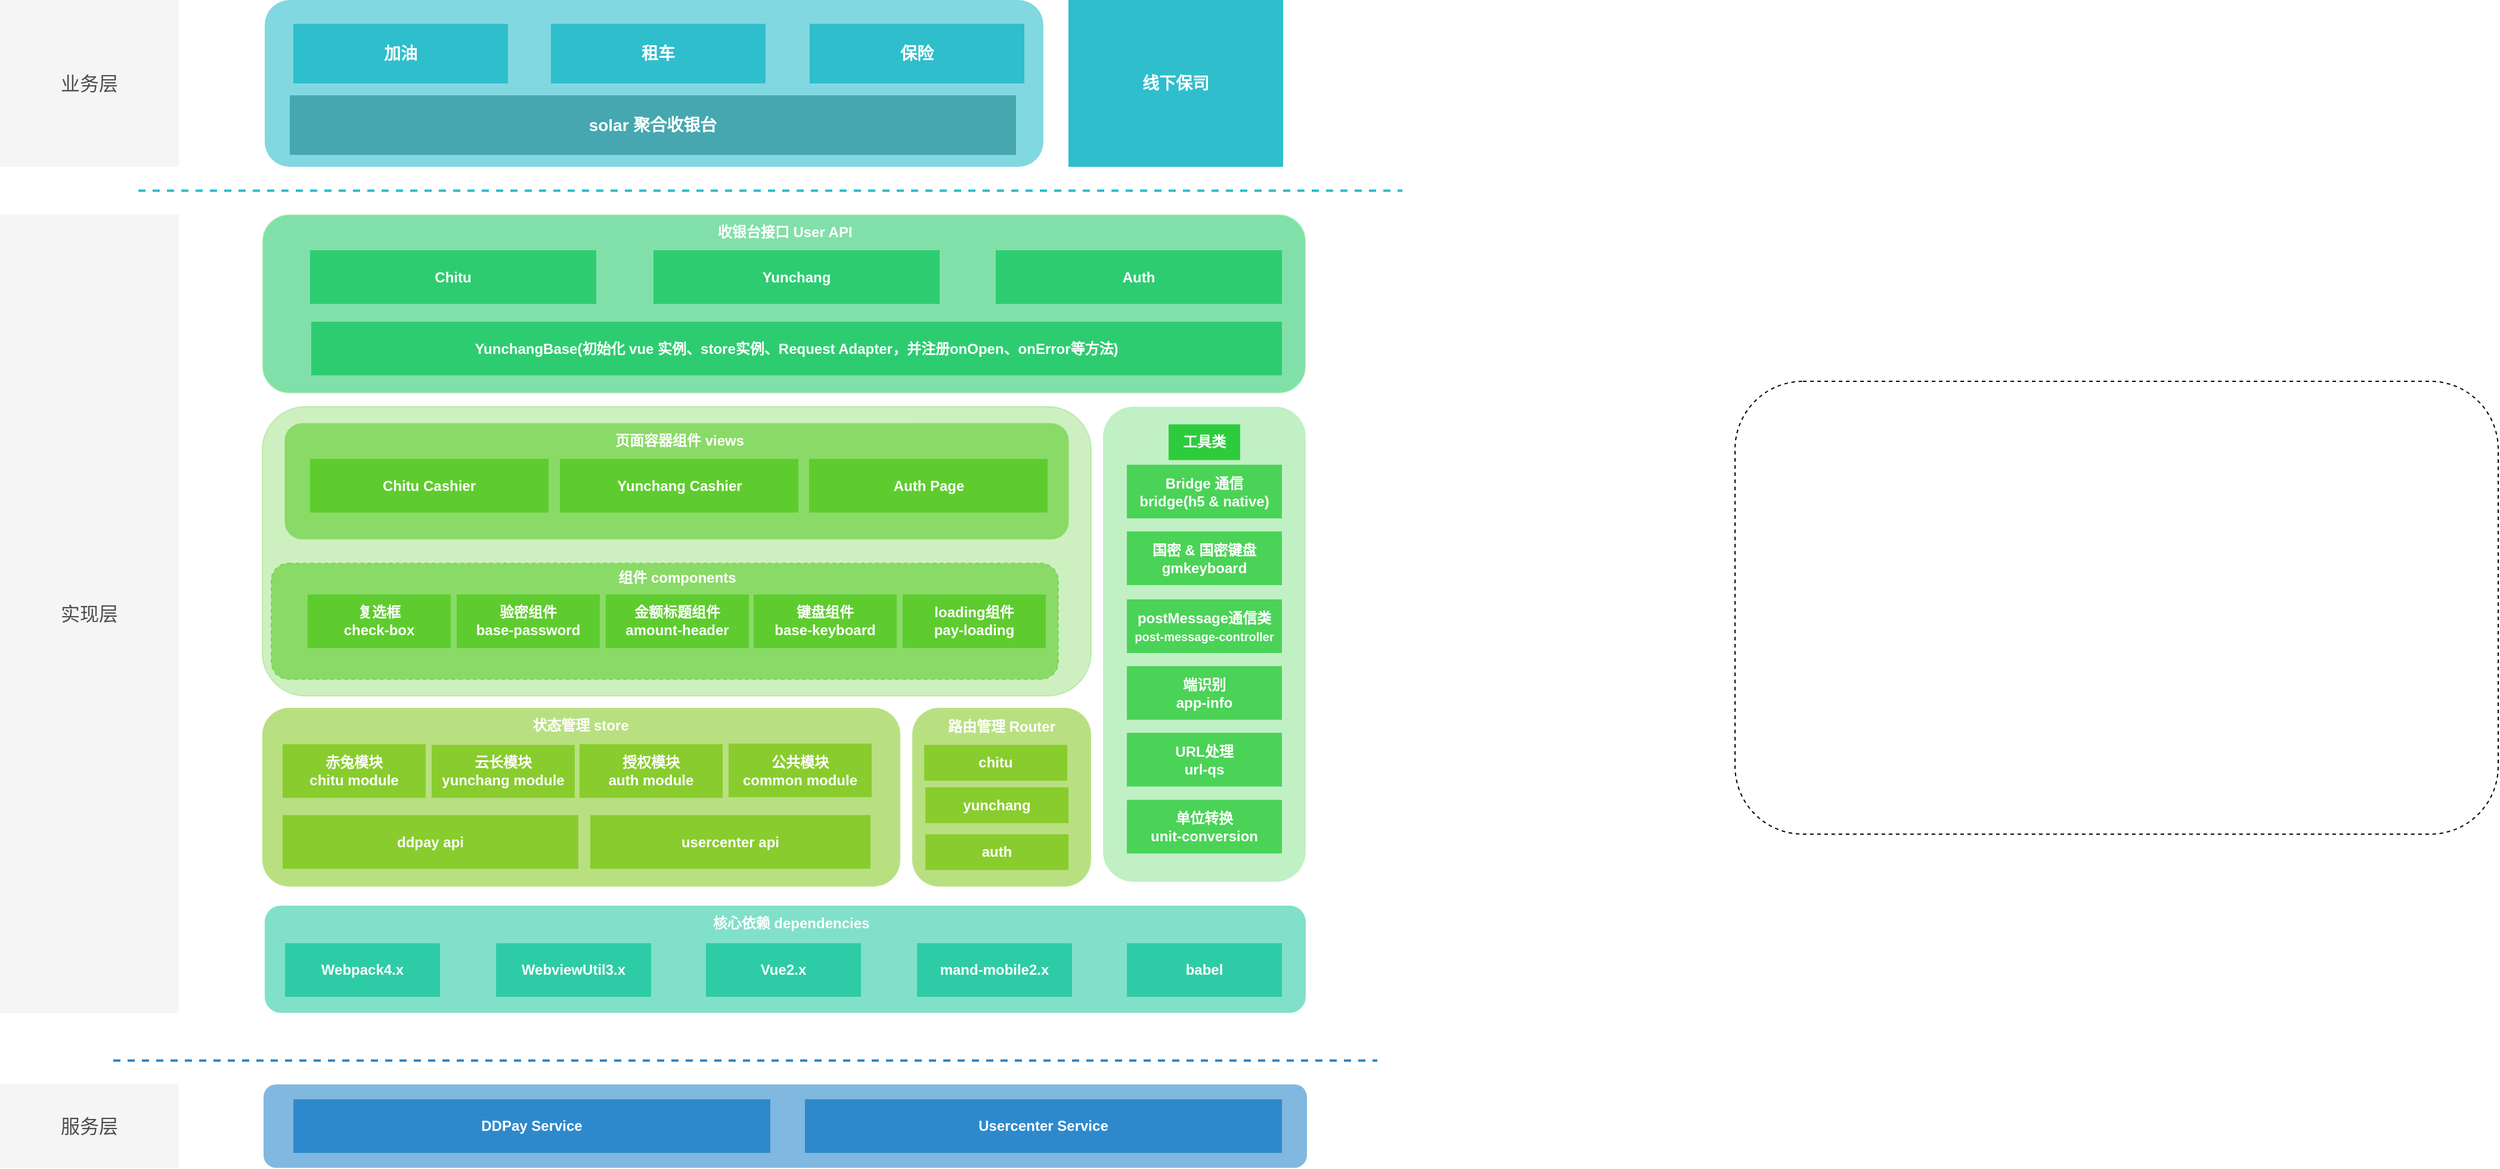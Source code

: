 <mxfile version="22.1.7" type="github">
  <diagram name="第 1 页" id="GGUch8PBxxLQfr5ORZUA">
    <mxGraphModel dx="1434" dy="786" grid="1" gridSize="10" guides="1" tooltips="1" connect="1" arrows="1" fold="1" page="1" pageScale="1" pageWidth="827" pageHeight="1169" math="0" shadow="0">
      <root>
        <mxCell id="0" />
        <mxCell id="1" parent="0" />
        <mxCell id="tyBWiqdXj7CT22cmNioW-110" value="" style="rounded=1;whiteSpace=wrap;html=1;fillColor=#2ebecc;dashed=1;labelBackgroundColor=none;strokeColor=none;opacity=60;" vertex="1" parent="1">
          <mxGeometry x="287" y="100" width="653" height="140" as="geometry" />
        </mxCell>
        <mxCell id="tyBWiqdXj7CT22cmNioW-52" value="" style="rounded=1;whiteSpace=wrap;html=1;fillColor=#2ecc3c;dashed=1;labelBackgroundColor=none;strokeColor=none;opacity=30;" vertex="1" parent="1">
          <mxGeometry x="990" y="441.25" width="170" height="398.75" as="geometry" />
        </mxCell>
        <mxCell id="tyBWiqdXj7CT22cmNioW-53" value="工具类" style="text;html=1;strokeColor=none;fillColor=#2ecc3c;align=center;verticalAlign=middle;whiteSpace=wrap;rounded=0;labelBackgroundColor=none;fontColor=#FFFFFF;fontStyle=1" vertex="1" parent="1">
          <mxGeometry x="1045" y="456.13" width="60" height="30" as="geometry" />
        </mxCell>
        <mxCell id="tyBWiqdXj7CT22cmNioW-64" value="国密 &amp;amp; 国密键盘&lt;br&gt;gmkeyboard" style="rounded=0;whiteSpace=wrap;html=1;labelBackgroundColor=none;fontColor=#FFFFFF;fontStyle=1;fillColor=#2ecc3c;strokeColor=none;opacity=80;" vertex="1" parent="1">
          <mxGeometry x="1010" y="546" width="130" height="45" as="geometry" />
        </mxCell>
        <mxCell id="tyBWiqdXj7CT22cmNioW-65" value="postMessage通信类&lt;br&gt;&lt;font style=&quot;font-size: 10px;&quot;&gt;post-message-controller&lt;/font&gt;" style="rounded=0;whiteSpace=wrap;html=1;labelBackgroundColor=none;fontColor=#FFFFFF;fontStyle=1;fillColor=#2ecc3c;strokeColor=none;opacity=80;" vertex="1" parent="1">
          <mxGeometry x="1010" y="603" width="130" height="45" as="geometry" />
        </mxCell>
        <mxCell id="tyBWiqdXj7CT22cmNioW-66" value="端识别&lt;br&gt;app-info" style="rounded=0;whiteSpace=wrap;html=1;labelBackgroundColor=none;fontColor=#FFFFFF;fontStyle=1;fillColor=#2ecc3c;strokeColor=none;opacity=80;" vertex="1" parent="1">
          <mxGeometry x="1010" y="659" width="130" height="45" as="geometry" />
        </mxCell>
        <mxCell id="tyBWiqdXj7CT22cmNioW-67" value="单位转换&lt;br&gt;unit-conversion" style="rounded=0;whiteSpace=wrap;html=1;labelBackgroundColor=none;fontColor=#FFFFFF;fontStyle=1;fillColor=#2ecc3c;strokeColor=none;opacity=80;" vertex="1" parent="1">
          <mxGeometry x="1010" y="771.25" width="130" height="45" as="geometry" />
        </mxCell>
        <mxCell id="tyBWiqdXj7CT22cmNioW-87" value="URL处理&lt;br&gt;url-qs" style="rounded=0;whiteSpace=wrap;html=1;labelBackgroundColor=none;fontColor=#FFFFFF;fontStyle=1;fillColor=#2ecc3c;strokeColor=none;opacity=80;" vertex="1" parent="1">
          <mxGeometry x="1010" y="715" width="130" height="45" as="geometry" />
        </mxCell>
        <mxCell id="tyBWiqdXj7CT22cmNioW-104" value="" style="rounded=1;whiteSpace=wrap;html=1;fillColor=#5ECC2E;labelBackgroundColor=none;strokeColor=#5ecc2e;opacity=30;fontColor=#FFFFFF;fontStyle=1" vertex="1" parent="1">
          <mxGeometry x="285" y="441.25" width="695" height="242.75" as="geometry" />
        </mxCell>
        <mxCell id="tyBWiqdXj7CT22cmNioW-49" value="" style="rounded=1;whiteSpace=wrap;html=1;fillColor=#5ECC2E;dashed=1;labelBackgroundColor=none;strokeColor=none;opacity=60;fontColor=#FFFFFF;fontStyle=1" vertex="1" parent="1">
          <mxGeometry x="303.75" y="455.12" width="657.5" height="97.5" as="geometry" />
        </mxCell>
        <mxCell id="tyBWiqdXj7CT22cmNioW-39" value="" style="rounded=1;whiteSpace=wrap;html=1;fillColor=#2ECC71;labelBackgroundColor=none;strokeColor=#E6FFCC;opacity=60;fontColor=#FFFFFF;fontStyle=1" vertex="1" parent="1">
          <mxGeometry x="285" y="280" width="875" height="150" as="geometry" />
        </mxCell>
        <mxCell id="tyBWiqdXj7CT22cmNioW-1" value="Chitu Cashier" style="rounded=0;whiteSpace=wrap;html=1;flipH=1;labelBackgroundColor=none;fillColor=#5ecc2e;fontColor=#FFFFFF;fontStyle=1;strokeColor=none;" vertex="1" parent="1">
          <mxGeometry x="325" y="485.12" width="200" height="45" as="geometry" />
        </mxCell>
        <mxCell id="tyBWiqdXj7CT22cmNioW-5" value="Yunchang Cashier" style="rounded=0;whiteSpace=wrap;html=1;flipH=1;labelBackgroundColor=none;fillColor=#5ecc2e;fontColor=#FFFFFF;fontStyle=1;strokeColor=none;" vertex="1" parent="1">
          <mxGeometry x="534.5" y="485.12" width="200" height="45" as="geometry" />
        </mxCell>
        <mxCell id="tyBWiqdXj7CT22cmNioW-6" value="Auth Page" style="rounded=0;whiteSpace=wrap;html=1;flipH=1;labelBackgroundColor=none;fillColor=#5ecc2e;fontColor=#FFFFFF;fontStyle=1;strokeColor=none;" vertex="1" parent="1">
          <mxGeometry x="743.5" y="485.12" width="200" height="45" as="geometry" />
        </mxCell>
        <mxCell id="tyBWiqdXj7CT22cmNioW-7" value="加油" style="rounded=0;whiteSpace=wrap;html=1;labelBackgroundColor=none;fillColor=#2ebecc;strokeColor=none;fontSize=14;fontStyle=1;fontColor=#FFFFFF;" vertex="1" parent="1">
          <mxGeometry x="311" y="120" width="180" height="50" as="geometry" />
        </mxCell>
        <mxCell id="tyBWiqdXj7CT22cmNioW-8" value="租车" style="rounded=0;whiteSpace=wrap;html=1;labelBackgroundColor=none;fillColor=#2ebecc;strokeColor=none;fontSize=14;fontStyle=1;fontColor=#FFFFFF;" vertex="1" parent="1">
          <mxGeometry x="527" y="120" width="180" height="50" as="geometry" />
        </mxCell>
        <mxCell id="tyBWiqdXj7CT22cmNioW-9" value="保险" style="rounded=0;whiteSpace=wrap;html=1;labelBackgroundColor=none;fillColor=#2ebecc;strokeColor=none;fontSize=14;fontStyle=1;fontColor=#FFFFFF;" vertex="1" parent="1">
          <mxGeometry x="744" y="120" width="180" height="50" as="geometry" />
        </mxCell>
        <mxCell id="tyBWiqdXj7CT22cmNioW-10" value="线下保司" style="rounded=0;whiteSpace=wrap;html=1;labelBackgroundColor=none;fillColor=#2ebecc;strokeColor=none;fontSize=14;fontStyle=1;fontColor=#FFFFFF;" vertex="1" parent="1">
          <mxGeometry x="961" y="100" width="180" height="140" as="geometry" />
        </mxCell>
        <mxCell id="tyBWiqdXj7CT22cmNioW-28" value="Chitu" style="rounded=0;whiteSpace=wrap;html=1;labelBackgroundColor=none;fillColor=#2ecc71;strokeColor=none;fontColor=#FFFFFF;fontStyle=1" vertex="1" parent="1">
          <mxGeometry x="325" y="310" width="240" height="45" as="geometry" />
        </mxCell>
        <mxCell id="tyBWiqdXj7CT22cmNioW-14" value="YunchangBase(初始化 vue 实例、store实例、Request Adapter，并注册onOpen、onError等方法)" style="rounded=0;whiteSpace=wrap;html=1;labelBackgroundColor=none;fillColor=#2ecc71;strokeColor=none;fontColor=#FFFFFF;fontStyle=1" vertex="1" parent="1">
          <mxGeometry x="326" y="370" width="814" height="45" as="geometry" />
        </mxCell>
        <mxCell id="tyBWiqdXj7CT22cmNioW-2" value="" style="rounded=1;whiteSpace=wrap;html=1;fillColor=none;dashed=1;labelBackgroundColor=none;" vertex="1" parent="1">
          <mxGeometry x="1520" y="420" width="640" height="380" as="geometry" />
        </mxCell>
        <mxCell id="tyBWiqdXj7CT22cmNioW-40" value="" style="rounded=1;whiteSpace=wrap;html=1;fillColor=#5ECC2E;dashed=1;labelBackgroundColor=none;strokeColor=#5ecc2e;opacity=60;fontColor=#FFFFFF;fontStyle=1" vertex="1" parent="1">
          <mxGeometry x="292.5" y="572.62" width="660" height="97.5" as="geometry" />
        </mxCell>
        <mxCell id="tyBWiqdXj7CT22cmNioW-41" value="复选框&lt;br&gt;check-box" style="rounded=0;whiteSpace=wrap;html=1;labelBackgroundColor=none;fillColor=#5ecc2e;fontColor=#FFFFFF;fontStyle=1;strokeColor=none;" vertex="1" parent="1">
          <mxGeometry x="323" y="598.87" width="120" height="45" as="geometry" />
        </mxCell>
        <mxCell id="tyBWiqdXj7CT22cmNioW-43" value="验密组件&lt;br&gt;base-password" style="rounded=0;whiteSpace=wrap;html=1;labelBackgroundColor=none;fillColor=#5ecc2e;fontColor=#FFFFFF;fontStyle=1;strokeColor=none;" vertex="1" parent="1">
          <mxGeometry x="448" y="598.87" width="120" height="45" as="geometry" />
        </mxCell>
        <mxCell id="tyBWiqdXj7CT22cmNioW-44" value="金额标题组件&lt;br&gt;amount-header" style="rounded=0;whiteSpace=wrap;html=1;labelBackgroundColor=none;fillColor=#5ecc2e;fontColor=#FFFFFF;fontStyle=1;strokeColor=none;" vertex="1" parent="1">
          <mxGeometry x="573" y="598.87" width="120" height="45" as="geometry" />
        </mxCell>
        <mxCell id="tyBWiqdXj7CT22cmNioW-46" value="键盘组件&lt;br&gt;base-keyboard" style="rounded=0;whiteSpace=wrap;html=1;labelBackgroundColor=none;fillColor=#5ecc2e;fontColor=#FFFFFF;fontStyle=1;strokeColor=none;" vertex="1" parent="1">
          <mxGeometry x="697" y="598.87" width="120" height="45" as="geometry" />
        </mxCell>
        <mxCell id="tyBWiqdXj7CT22cmNioW-47" value="组件 components" style="text;html=1;strokeColor=none;fillColor=none;align=center;verticalAlign=middle;whiteSpace=wrap;rounded=0;labelBackgroundColor=none;fontColor=#FFFFFF;fontStyle=1" vertex="1" parent="1">
          <mxGeometry x="573.75" y="570.12" width="117.5" height="30" as="geometry" />
        </mxCell>
        <mxCell id="tyBWiqdXj7CT22cmNioW-50" value="页面容器组件 views" style="text;html=1;strokeColor=none;fillColor=none;align=center;verticalAlign=middle;whiteSpace=wrap;rounded=0;labelBackgroundColor=none;fontColor=#FFFFFF;fontStyle=1" vertex="1" parent="1">
          <mxGeometry x="569.5" y="455.12" width="130" height="30" as="geometry" />
        </mxCell>
        <mxCell id="tyBWiqdXj7CT22cmNioW-54" value="" style="rounded=1;whiteSpace=wrap;html=1;fillColor=#89CC2e;dashed=1;labelBackgroundColor=none;strokeColor=none;opacity=60;fontColor=#FFFFFF;fontStyle=1" vertex="1" parent="1">
          <mxGeometry x="285" y="694" width="535" height="150" as="geometry" />
        </mxCell>
        <mxCell id="tyBWiqdXj7CT22cmNioW-55" value="状态管理 store" style="text;html=1;strokeColor=none;fillColor=none;align=center;verticalAlign=middle;whiteSpace=wrap;rounded=0;labelBackgroundColor=none;fontColor=#FFFFFF;fontStyle=1" vertex="1" parent="1">
          <mxGeometry x="287" y="694" width="530" height="30" as="geometry" />
        </mxCell>
        <mxCell id="tyBWiqdXj7CT22cmNioW-56" value="ddpay&amp;nbsp;api" style="rounded=0;whiteSpace=wrap;html=1;flipH=0;labelBackgroundColor=none;strokeColor=none;fillColor=#89CC2e;fontColor=#FFFFFF;fontStyle=1" vertex="1" parent="1">
          <mxGeometry x="302" y="784" width="248" height="45" as="geometry" />
        </mxCell>
        <mxCell id="tyBWiqdXj7CT22cmNioW-58" value="赤兔模块&lt;br&gt;chitu module" style="rounded=0;whiteSpace=wrap;html=1;flipH=0;labelBackgroundColor=none;strokeColor=none;fillColor=#89CC2e;fontColor=#FFFFFF;fontStyle=1" vertex="1" parent="1">
          <mxGeometry x="302" y="724.56" width="120" height="45" as="geometry" />
        </mxCell>
        <mxCell id="tyBWiqdXj7CT22cmNioW-60" value="云长模块&lt;br&gt;yunchang module" style="rounded=0;whiteSpace=wrap;html=1;flipH=0;labelBackgroundColor=none;strokeColor=none;fillColor=#89CC2e;fontColor=#FFFFFF;fontStyle=1" vertex="1" parent="1">
          <mxGeometry x="427" y="725.12" width="120" height="44.44" as="geometry" />
        </mxCell>
        <mxCell id="tyBWiqdXj7CT22cmNioW-61" value="授权模块&lt;br&gt;auth module" style="rounded=0;whiteSpace=wrap;html=1;flipH=0;labelBackgroundColor=none;strokeColor=none;fillColor=#89CC2e;fontColor=#FFFFFF;fontStyle=1" vertex="1" parent="1">
          <mxGeometry x="551" y="724.56" width="120" height="45" as="geometry" />
        </mxCell>
        <mxCell id="tyBWiqdXj7CT22cmNioW-62" value="公共模块&lt;br&gt;common module" style="rounded=0;whiteSpace=wrap;html=1;flipH=0;labelBackgroundColor=none;strokeColor=none;fillColor=#89CC2e;fontColor=#FFFFFF;fontStyle=1" vertex="1" parent="1">
          <mxGeometry x="676" y="724" width="120" height="45" as="geometry" />
        </mxCell>
        <mxCell id="tyBWiqdXj7CT22cmNioW-68" value="" style="rounded=1;whiteSpace=wrap;html=1;fillColor=#2e89cc;dashed=1;labelBackgroundColor=none;strokeColor=none;opacity=60;" vertex="1" parent="1">
          <mxGeometry x="286" y="1010" width="875" height="70" as="geometry" />
        </mxCell>
        <mxCell id="tyBWiqdXj7CT22cmNioW-36" value="DDPay Service" style="rounded=0;whiteSpace=wrap;html=1;labelBackgroundColor=none;fillColor=#2e89cc;strokeColor=none;fontStyle=1;fontColor=#FFFFFF;" vertex="1" parent="1">
          <mxGeometry x="311" y="1022.5" width="400" height="45" as="geometry" />
        </mxCell>
        <mxCell id="tyBWiqdXj7CT22cmNioW-37" value="Usercenter Service" style="rounded=0;whiteSpace=wrap;html=1;labelBackgroundColor=none;fillColor=#2e89cc;strokeColor=none;fontStyle=1;fontColor=#FFFFFF;" vertex="1" parent="1">
          <mxGeometry x="740" y="1022.5" width="400" height="45" as="geometry" />
        </mxCell>
        <mxCell id="tyBWiqdXj7CT22cmNioW-71" value="usercenter api" style="rounded=0;whiteSpace=wrap;html=1;flipH=0;labelBackgroundColor=none;strokeColor=none;fillColor=#89CC2e;fontColor=#FFFFFF;fontStyle=1" vertex="1" parent="1">
          <mxGeometry x="560" y="784" width="235" height="45" as="geometry" />
        </mxCell>
        <mxCell id="tyBWiqdXj7CT22cmNioW-75" value="" style="rounded=1;whiteSpace=wrap;html=1;fillColor=#2ecca6;dashed=1;labelBackgroundColor=none;strokeColor=none;opacity=60;fontStyle=1;fontColor=#FFFFFF;" vertex="1" parent="1">
          <mxGeometry x="287" y="860" width="873" height="90" as="geometry" />
        </mxCell>
        <mxCell id="tyBWiqdXj7CT22cmNioW-77" value="Webpack4.x" style="rounded=0;whiteSpace=wrap;html=1;flipH=0;labelBackgroundColor=none;strokeColor=none;fillColor=#2ecca6;fontStyle=1;fontColor=#FFFFFF;" vertex="1" parent="1">
          <mxGeometry x="304" y="891.5" width="130" height="45" as="geometry" />
        </mxCell>
        <mxCell id="tyBWiqdXj7CT22cmNioW-78" value="WebviewUtil3.x" style="rounded=0;whiteSpace=wrap;html=1;flipH=0;labelBackgroundColor=none;strokeColor=none;fillColor=#2ecca6;fontStyle=1;fontColor=#FFFFFF;" vertex="1" parent="1">
          <mxGeometry x="481" y="891.5" width="130" height="45" as="geometry" />
        </mxCell>
        <mxCell id="tyBWiqdXj7CT22cmNioW-79" value="Vue2.x" style="rounded=0;whiteSpace=wrap;html=1;flipH=0;labelBackgroundColor=none;strokeColor=none;fillColor=#2ecca6;fontStyle=1;fontColor=#FFFFFF;" vertex="1" parent="1">
          <mxGeometry x="657" y="891.5" width="130" height="45" as="geometry" />
        </mxCell>
        <mxCell id="tyBWiqdXj7CT22cmNioW-80" value="mand-mobile2.x" style="rounded=0;whiteSpace=wrap;html=1;flipH=0;labelBackgroundColor=none;strokeColor=none;fillColor=#2ecca6;fontStyle=1;fontColor=#FFFFFF;" vertex="1" parent="1">
          <mxGeometry x="834" y="891.5" width="130" height="45" as="geometry" />
        </mxCell>
        <mxCell id="tyBWiqdXj7CT22cmNioW-81" value="babel" style="rounded=0;whiteSpace=wrap;html=1;flipH=0;labelBackgroundColor=none;strokeColor=none;fillColor=#2ecca6;fontStyle=1;fontColor=#FFFFFF;" vertex="1" parent="1">
          <mxGeometry x="1010" y="891.5" width="130" height="45" as="geometry" />
        </mxCell>
        <mxCell id="tyBWiqdXj7CT22cmNioW-82" value="" style="endArrow=none;dashed=1;html=1;rounded=0;labelBackgroundColor=none;fontColor=default;strokeColor=#2E89CC;strokeWidth=2;" edge="1" parent="1">
          <mxGeometry width="50" height="50" relative="1" as="geometry">
            <mxPoint x="160" y="990" as="sourcePoint" />
            <mxPoint x="1220" y="990" as="targetPoint" />
          </mxGeometry>
        </mxCell>
        <mxCell id="tyBWiqdXj7CT22cmNioW-85" value="loading组件&lt;br&gt;pay-loading" style="rounded=0;whiteSpace=wrap;html=1;labelBackgroundColor=none;fillColor=#5ecc2e;fontColor=#FFFFFF;fontStyle=1;strokeColor=none;" vertex="1" parent="1">
          <mxGeometry x="822" y="598.87" width="120" height="45" as="geometry" />
        </mxCell>
        <mxCell id="tyBWiqdXj7CT22cmNioW-86" value="&lt;span style=&quot;font-size: 18px;&quot;&gt;视图交互层&lt;/span&gt;" style="text;html=1;strokeColor=none;fillColor=none;align=center;verticalAlign=middle;whiteSpace=wrap;rounded=0;labelBackgroundColor=none;fontColor=#FFFFFF;fontStyle=1" vertex="1" parent="1">
          <mxGeometry x="170" y="561.75" width="100" height="30" as="geometry" />
        </mxCell>
        <mxCell id="tyBWiqdXj7CT22cmNioW-89" value="" style="rounded=1;whiteSpace=wrap;html=1;fillColor=#89CC2e;dashed=1;labelBackgroundColor=none;strokeColor=none;opacity=60;fontColor=#FFFFFF;fontStyle=1" vertex="1" parent="1">
          <mxGeometry x="830" y="694" width="150" height="150" as="geometry" />
        </mxCell>
        <mxCell id="tyBWiqdXj7CT22cmNioW-90" value="路由管理 Router" style="text;html=1;strokeColor=none;fillColor=none;align=center;verticalAlign=middle;whiteSpace=wrap;rounded=0;labelBackgroundColor=none;fontColor=#FFFFFF;fontStyle=1" vertex="1" parent="1">
          <mxGeometry x="835" y="695.12" width="140" height="30" as="geometry" />
        </mxCell>
        <mxCell id="tyBWiqdXj7CT22cmNioW-91" value="chitu" style="rounded=0;whiteSpace=wrap;html=1;flipH=0;labelBackgroundColor=none;strokeColor=none;fillColor=#89CC2e;fontColor=#FFFFFF;fontStyle=1" vertex="1" parent="1">
          <mxGeometry x="840" y="725.12" width="120" height="30" as="geometry" />
        </mxCell>
        <mxCell id="tyBWiqdXj7CT22cmNioW-92" value="yunchang" style="rounded=0;whiteSpace=wrap;html=1;flipH=0;labelBackgroundColor=none;strokeColor=none;fillColor=#89CC2e;fontColor=#FFFFFF;fontStyle=1" vertex="1" parent="1">
          <mxGeometry x="841" y="760.75" width="120" height="30" as="geometry" />
        </mxCell>
        <mxCell id="tyBWiqdXj7CT22cmNioW-93" value="auth" style="rounded=0;whiteSpace=wrap;html=1;flipH=0;labelBackgroundColor=none;strokeColor=none;fillColor=#89CC2e;fontColor=#FFFFFF;fontStyle=1" vertex="1" parent="1">
          <mxGeometry x="841" y="800.12" width="120" height="30" as="geometry" />
        </mxCell>
        <mxCell id="tyBWiqdXj7CT22cmNioW-100" value="Yunchang" style="rounded=0;whiteSpace=wrap;html=1;labelBackgroundColor=none;fillColor=#2ecc71;strokeColor=none;fontColor=#FFFFFF;fontStyle=1" vertex="1" parent="1">
          <mxGeometry x="613" y="310" width="240" height="45" as="geometry" />
        </mxCell>
        <mxCell id="tyBWiqdXj7CT22cmNioW-101" value="Auth" style="rounded=0;whiteSpace=wrap;html=1;labelBackgroundColor=none;fillColor=#2ECC71;strokeColor=none;fontColor=#FFFFFF;fontStyle=1" vertex="1" parent="1">
          <mxGeometry x="900" y="310" width="240" height="45" as="geometry" />
        </mxCell>
        <mxCell id="tyBWiqdXj7CT22cmNioW-106" value="" style="endArrow=none;html=1;rounded=0;labelBackgroundColor=none;fontColor=#FFFFFF;strokeColor=#2EBECC;fontStyle=1;dashed=1;strokeWidth=2;" edge="1" parent="1">
          <mxGeometry width="50" height="50" relative="1" as="geometry">
            <mxPoint x="181" y="260" as="sourcePoint" />
            <mxPoint x="1241" y="260" as="targetPoint" />
          </mxGeometry>
        </mxCell>
        <mxCell id="tyBWiqdXj7CT22cmNioW-108" value="Bridge 通信&lt;br&gt;bridge(h5 &amp;amp; native)" style="rounded=0;whiteSpace=wrap;html=1;labelBackgroundColor=none;fontColor=#FFFFFF;fontStyle=1;fillColor=#2ecc3c;strokeColor=none;opacity=80;" vertex="1" parent="1">
          <mxGeometry x="1010" y="490" width="130" height="45" as="geometry" />
        </mxCell>
        <mxCell id="tyBWiqdXj7CT22cmNioW-109" value="核心依赖 dependencies" style="text;html=1;strokeColor=none;fillColor=none;align=center;verticalAlign=middle;whiteSpace=wrap;rounded=0;labelBackgroundColor=none;fontColor=#FFFFFF;fontStyle=1" vertex="1" parent="1">
          <mxGeometry x="297" y="860" width="863" height="30" as="geometry" />
        </mxCell>
        <mxCell id="tyBWiqdXj7CT22cmNioW-112" value="收银台接口 User API&amp;nbsp;" style="text;html=1;strokeColor=none;fillColor=none;align=center;verticalAlign=middle;whiteSpace=wrap;rounded=0;labelBackgroundColor=none;fontColor=#FFFFFF;fontStyle=1" vertex="1" parent="1">
          <mxGeometry x="659.5" y="280" width="130" height="30" as="geometry" />
        </mxCell>
        <mxCell id="tyBWiqdXj7CT22cmNioW-119" value="&lt;font style=&quot;font-size: 16px;&quot; color=&quot;#4d4d4d&quot;&gt;业务层&lt;/font&gt;" style="rounded=0;whiteSpace=wrap;html=1;fillColor=#f5f5f5;strokeColor=none;fontColor=#333333;" vertex="1" parent="1">
          <mxGeometry x="65" y="100" width="150" height="140" as="geometry" />
        </mxCell>
        <mxCell id="tyBWiqdXj7CT22cmNioW-120" value="&lt;font style=&quot;font-size: 16px;&quot; color=&quot;#4d4d4d&quot;&gt;实现层&lt;/font&gt;" style="rounded=0;whiteSpace=wrap;html=1;fillColor=#f5f5f5;strokeColor=none;fontColor=#333333;" vertex="1" parent="1">
          <mxGeometry x="65" y="280" width="150" height="670" as="geometry" />
        </mxCell>
        <mxCell id="tyBWiqdXj7CT22cmNioW-121" value="&lt;font style=&quot;font-size: 16px;&quot; color=&quot;#4d4d4d&quot;&gt;服务层&lt;/font&gt;" style="rounded=0;whiteSpace=wrap;html=1;fillColor=#f5f5f5;strokeColor=none;fontColor=#333333;" vertex="1" parent="1">
          <mxGeometry x="65" y="1010" width="150" height="70" as="geometry" />
        </mxCell>
        <mxCell id="tyBWiqdXj7CT22cmNioW-129" value="solar 聚合收银台" style="rounded=0;whiteSpace=wrap;html=1;labelBackgroundColor=none;fillColor=#218791;strokeColor=none;fontSize=14;fontStyle=1;fontColor=#FFFFFF;opacity=60;" vertex="1" parent="1">
          <mxGeometry x="308" y="180" width="609" height="50" as="geometry" />
        </mxCell>
      </root>
    </mxGraphModel>
  </diagram>
</mxfile>
